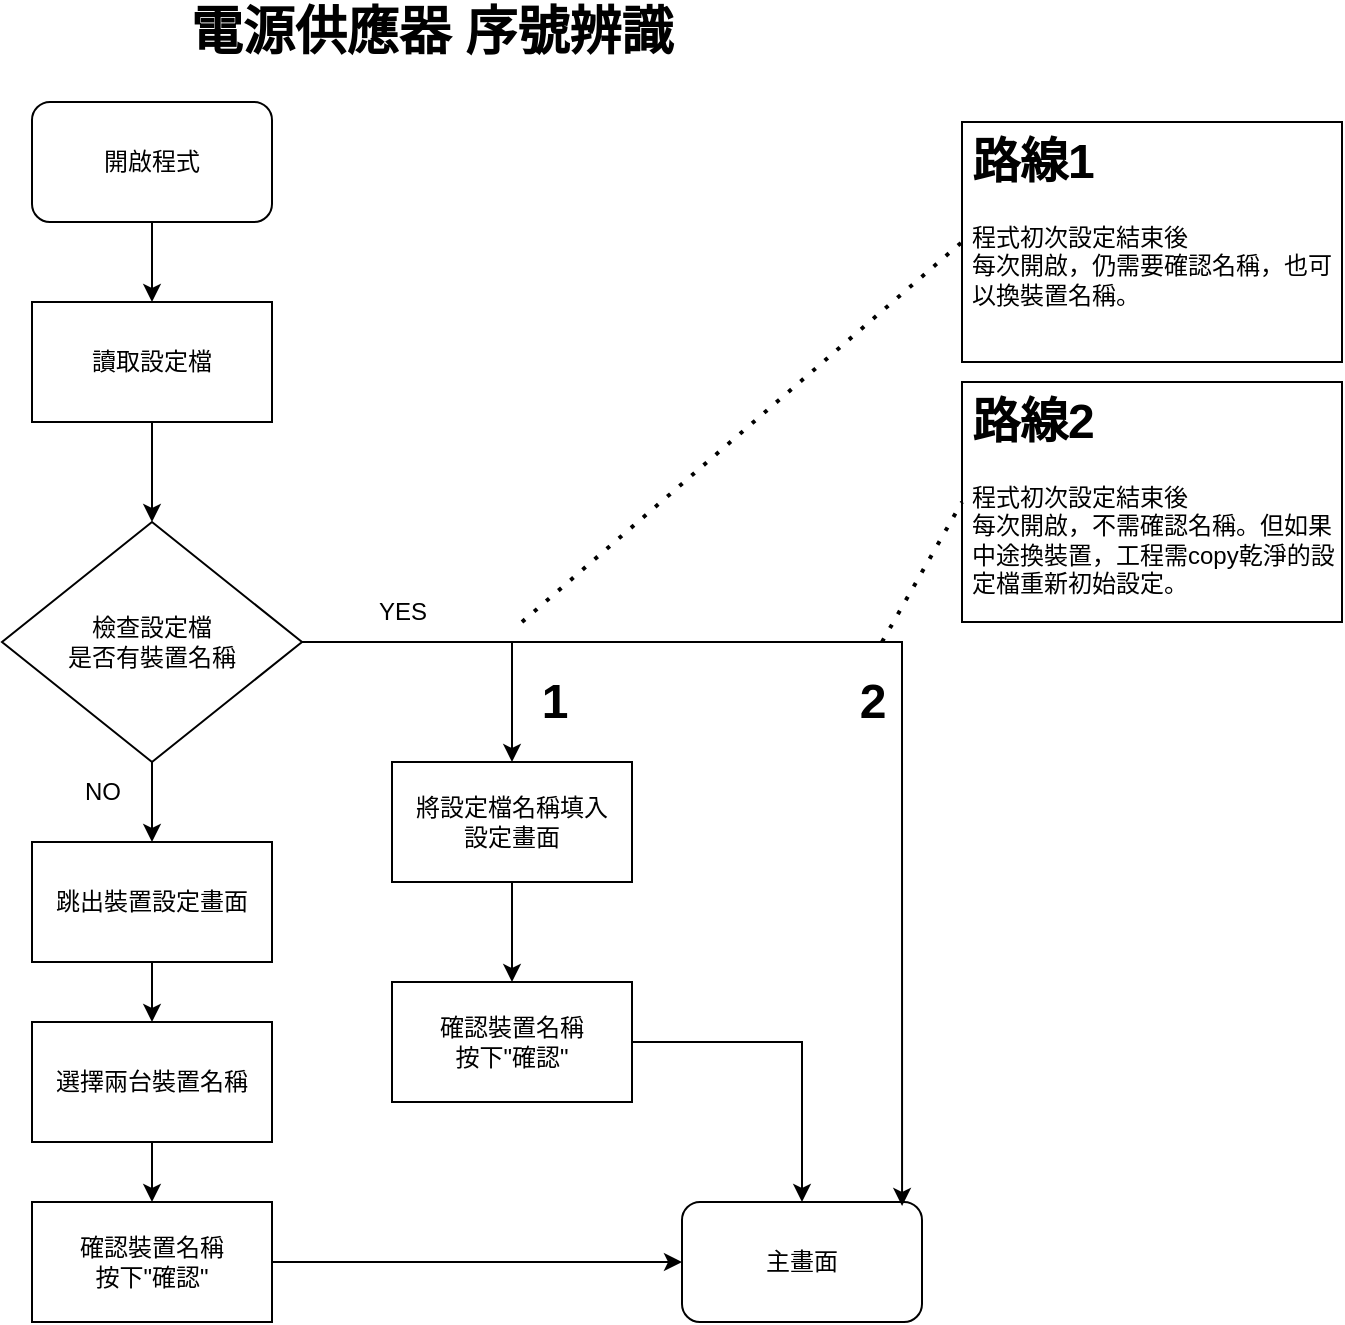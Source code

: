 <mxfile version="22.0.4" type="device">
  <diagram name="第 1 页" id="oCqx4iH8aihrG6zilNWZ">
    <mxGraphModel dx="2074" dy="1164" grid="1" gridSize="10" guides="1" tooltips="1" connect="1" arrows="1" fold="1" page="1" pageScale="1" pageWidth="827" pageHeight="1169" math="0" shadow="0">
      <root>
        <mxCell id="0" />
        <mxCell id="1" parent="0" />
        <mxCell id="VEDtSxvEaQVLwRTqOIw5-5" value="" style="edgeStyle=orthogonalEdgeStyle;rounded=0;orthogonalLoop=1;jettySize=auto;html=1;" edge="1" parent="1" source="VEDtSxvEaQVLwRTqOIw5-1" target="VEDtSxvEaQVLwRTqOIw5-3">
          <mxGeometry relative="1" as="geometry" />
        </mxCell>
        <mxCell id="VEDtSxvEaQVLwRTqOIw5-1" value="開啟程式" style="rounded=1;whiteSpace=wrap;html=1;" vertex="1" parent="1">
          <mxGeometry x="75" y="100" width="120" height="60" as="geometry" />
        </mxCell>
        <mxCell id="VEDtSxvEaQVLwRTqOIw5-6" value="" style="edgeStyle=orthogonalEdgeStyle;rounded=0;orthogonalLoop=1;jettySize=auto;html=1;" edge="1" parent="1" source="VEDtSxvEaQVLwRTqOIw5-3" target="VEDtSxvEaQVLwRTqOIw5-4">
          <mxGeometry relative="1" as="geometry" />
        </mxCell>
        <mxCell id="VEDtSxvEaQVLwRTqOIw5-3" value="讀取設定檔" style="rounded=0;whiteSpace=wrap;html=1;" vertex="1" parent="1">
          <mxGeometry x="75" y="200" width="120" height="60" as="geometry" />
        </mxCell>
        <mxCell id="VEDtSxvEaQVLwRTqOIw5-8" value="" style="edgeStyle=orthogonalEdgeStyle;rounded=0;orthogonalLoop=1;jettySize=auto;html=1;" edge="1" parent="1" target="VEDtSxvEaQVLwRTqOIw5-7">
          <mxGeometry relative="1" as="geometry">
            <mxPoint x="135" y="470" as="sourcePoint" />
          </mxGeometry>
        </mxCell>
        <mxCell id="VEDtSxvEaQVLwRTqOIw5-16" style="edgeStyle=orthogonalEdgeStyle;rounded=0;orthogonalLoop=1;jettySize=auto;html=1;entryX=0.5;entryY=0;entryDx=0;entryDy=0;" edge="1" parent="1" source="VEDtSxvEaQVLwRTqOIw5-4" target="VEDtSxvEaQVLwRTqOIw5-7">
          <mxGeometry relative="1" as="geometry" />
        </mxCell>
        <mxCell id="VEDtSxvEaQVLwRTqOIw5-21" style="edgeStyle=orthogonalEdgeStyle;rounded=0;orthogonalLoop=1;jettySize=auto;html=1;entryX=0.5;entryY=0;entryDx=0;entryDy=0;" edge="1" parent="1" source="VEDtSxvEaQVLwRTqOIw5-4" target="VEDtSxvEaQVLwRTqOIw5-20">
          <mxGeometry relative="1" as="geometry" />
        </mxCell>
        <mxCell id="VEDtSxvEaQVLwRTqOIw5-4" value="檢查設定檔&lt;br&gt;是否有裝置名稱" style="rhombus;whiteSpace=wrap;html=1;" vertex="1" parent="1">
          <mxGeometry x="60" y="310" width="150" height="120" as="geometry" />
        </mxCell>
        <mxCell id="VEDtSxvEaQVLwRTqOIw5-10" value="" style="edgeStyle=orthogonalEdgeStyle;rounded=0;orthogonalLoop=1;jettySize=auto;html=1;" edge="1" parent="1" source="VEDtSxvEaQVLwRTqOIw5-7" target="VEDtSxvEaQVLwRTqOIw5-9">
          <mxGeometry relative="1" as="geometry" />
        </mxCell>
        <mxCell id="VEDtSxvEaQVLwRTqOIw5-7" value="跳出裝置設定畫面" style="rounded=0;whiteSpace=wrap;html=1;" vertex="1" parent="1">
          <mxGeometry x="75" y="470" width="120" height="60" as="geometry" />
        </mxCell>
        <mxCell id="VEDtSxvEaQVLwRTqOIw5-12" value="" style="edgeStyle=orthogonalEdgeStyle;rounded=0;orthogonalLoop=1;jettySize=auto;html=1;" edge="1" parent="1" source="VEDtSxvEaQVLwRTqOIw5-9" target="VEDtSxvEaQVLwRTqOIw5-11">
          <mxGeometry relative="1" as="geometry" />
        </mxCell>
        <mxCell id="VEDtSxvEaQVLwRTqOIw5-9" value="選擇兩台裝置名稱" style="rounded=0;whiteSpace=wrap;html=1;" vertex="1" parent="1">
          <mxGeometry x="75" y="560" width="120" height="60" as="geometry" />
        </mxCell>
        <mxCell id="VEDtSxvEaQVLwRTqOIw5-19" style="edgeStyle=orthogonalEdgeStyle;rounded=0;orthogonalLoop=1;jettySize=auto;html=1;entryX=0;entryY=0.5;entryDx=0;entryDy=0;" edge="1" parent="1" source="VEDtSxvEaQVLwRTqOIw5-11" target="VEDtSxvEaQVLwRTqOIw5-18">
          <mxGeometry relative="1" as="geometry" />
        </mxCell>
        <mxCell id="VEDtSxvEaQVLwRTqOIw5-11" value="確認裝置名稱&lt;br&gt;按下&quot;確認&quot;" style="rounded=0;whiteSpace=wrap;html=1;" vertex="1" parent="1">
          <mxGeometry x="75" y="650" width="120" height="60" as="geometry" />
        </mxCell>
        <mxCell id="VEDtSxvEaQVLwRTqOIw5-15" value="NO" style="text;html=1;strokeColor=none;fillColor=none;align=center;verticalAlign=middle;whiteSpace=wrap;rounded=0;" vertex="1" parent="1">
          <mxGeometry x="85" y="430" width="51" height="30" as="geometry" />
        </mxCell>
        <mxCell id="VEDtSxvEaQVLwRTqOIw5-18" value="主畫面" style="rounded=1;whiteSpace=wrap;html=1;" vertex="1" parent="1">
          <mxGeometry x="400" y="650" width="120" height="60" as="geometry" />
        </mxCell>
        <mxCell id="VEDtSxvEaQVLwRTqOIw5-25" style="edgeStyle=orthogonalEdgeStyle;rounded=0;orthogonalLoop=1;jettySize=auto;html=1;entryX=0.5;entryY=0;entryDx=0;entryDy=0;" edge="1" parent="1" source="VEDtSxvEaQVLwRTqOIw5-20" target="VEDtSxvEaQVLwRTqOIw5-24">
          <mxGeometry relative="1" as="geometry" />
        </mxCell>
        <mxCell id="VEDtSxvEaQVLwRTqOIw5-20" value="將設定檔名稱填入&lt;br&gt;設定畫面" style="rounded=0;whiteSpace=wrap;html=1;" vertex="1" parent="1">
          <mxGeometry x="255" y="430" width="120" height="60" as="geometry" />
        </mxCell>
        <mxCell id="VEDtSxvEaQVLwRTqOIw5-22" value="YES" style="text;html=1;strokeColor=none;fillColor=none;align=center;verticalAlign=middle;whiteSpace=wrap;rounded=0;" vertex="1" parent="1">
          <mxGeometry x="235" y="340" width="51" height="30" as="geometry" />
        </mxCell>
        <mxCell id="VEDtSxvEaQVLwRTqOIw5-26" style="edgeStyle=orthogonalEdgeStyle;rounded=0;orthogonalLoop=1;jettySize=auto;html=1;" edge="1" parent="1" source="VEDtSxvEaQVLwRTqOIw5-24" target="VEDtSxvEaQVLwRTqOIw5-18">
          <mxGeometry relative="1" as="geometry" />
        </mxCell>
        <mxCell id="VEDtSxvEaQVLwRTqOIw5-24" value="確認裝置名稱&lt;br&gt;按下&quot;確認&quot;" style="rounded=0;whiteSpace=wrap;html=1;" vertex="1" parent="1">
          <mxGeometry x="255" y="540" width="120" height="60" as="geometry" />
        </mxCell>
        <mxCell id="VEDtSxvEaQVLwRTqOIw5-27" style="edgeStyle=orthogonalEdgeStyle;rounded=0;orthogonalLoop=1;jettySize=auto;html=1;entryX=0.917;entryY=0.033;entryDx=0;entryDy=0;entryPerimeter=0;" edge="1" parent="1" source="VEDtSxvEaQVLwRTqOIw5-4" target="VEDtSxvEaQVLwRTqOIw5-18">
          <mxGeometry relative="1" as="geometry" />
        </mxCell>
        <mxCell id="VEDtSxvEaQVLwRTqOIw5-28" value="1" style="text;strokeColor=none;fillColor=none;html=1;fontSize=24;fontStyle=1;verticalAlign=middle;align=center;" vertex="1" parent="1">
          <mxGeometry x="286" y="380" width="100" height="40" as="geometry" />
        </mxCell>
        <mxCell id="VEDtSxvEaQVLwRTqOIw5-29" value="2" style="text;strokeColor=none;fillColor=none;html=1;fontSize=24;fontStyle=1;verticalAlign=middle;align=center;" vertex="1" parent="1">
          <mxGeometry x="445" y="380" width="100" height="40" as="geometry" />
        </mxCell>
        <mxCell id="VEDtSxvEaQVLwRTqOIw5-31" value="&lt;h1&gt;路線1&lt;/h1&gt;&lt;p&gt;程式初次設定結束後&lt;br&gt;每次開啟，仍需要確認名稱，也可以換裝置名稱。&lt;/p&gt;" style="text;html=1;strokeColor=default;fillColor=none;spacing=5;spacingTop=-20;whiteSpace=wrap;overflow=hidden;rounded=0;" vertex="1" parent="1">
          <mxGeometry x="540" y="110" width="190" height="120" as="geometry" />
        </mxCell>
        <mxCell id="VEDtSxvEaQVLwRTqOIw5-32" value="&lt;h1&gt;路線2&lt;/h1&gt;程式初次設定結束後&lt;br style=&quot;border-color: var(--border-color);&quot;&gt;每次開啟，&lt;span style=&quot;background-color: initial;&quot;&gt;不需確認名稱。&lt;/span&gt;&lt;span style=&quot;background-color: initial;&quot;&gt;但如果中途換裝置，工程需copy乾淨的設定檔重新初始設定。&lt;/span&gt;&lt;span style=&quot;background-color: initial;&quot;&gt;&lt;br&gt;&lt;/span&gt;" style="text;html=1;strokeColor=default;fillColor=none;spacing=5;spacingTop=-20;whiteSpace=wrap;overflow=hidden;rounded=0;" vertex="1" parent="1">
          <mxGeometry x="540" y="240" width="190" height="120" as="geometry" />
        </mxCell>
        <mxCell id="VEDtSxvEaQVLwRTqOIw5-33" value="&lt;font style=&quot;font-size: 26px;&quot;&gt;&lt;b&gt;電源供應器 序號辨識&lt;/b&gt;&lt;/font&gt;" style="text;html=1;strokeColor=none;fillColor=none;align=center;verticalAlign=middle;whiteSpace=wrap;rounded=0;" vertex="1" parent="1">
          <mxGeometry x="80" y="50" width="390" height="30" as="geometry" />
        </mxCell>
        <mxCell id="VEDtSxvEaQVLwRTqOIw5-35" value="" style="endArrow=none;dashed=1;html=1;dashPattern=1 3;strokeWidth=2;rounded=0;entryX=0;entryY=0.5;entryDx=0;entryDy=0;" edge="1" parent="1" target="VEDtSxvEaQVLwRTqOIw5-31">
          <mxGeometry width="50" height="50" relative="1" as="geometry">
            <mxPoint x="320" y="360" as="sourcePoint" />
            <mxPoint x="370" y="310" as="targetPoint" />
          </mxGeometry>
        </mxCell>
        <mxCell id="VEDtSxvEaQVLwRTqOIw5-36" value="" style="endArrow=none;dashed=1;html=1;dashPattern=1 3;strokeWidth=2;rounded=0;entryX=0;entryY=0.5;entryDx=0;entryDy=0;" edge="1" parent="1" target="VEDtSxvEaQVLwRTqOIw5-32">
          <mxGeometry width="50" height="50" relative="1" as="geometry">
            <mxPoint x="500" y="370" as="sourcePoint" />
            <mxPoint x="550" y="180" as="targetPoint" />
          </mxGeometry>
        </mxCell>
      </root>
    </mxGraphModel>
  </diagram>
</mxfile>
